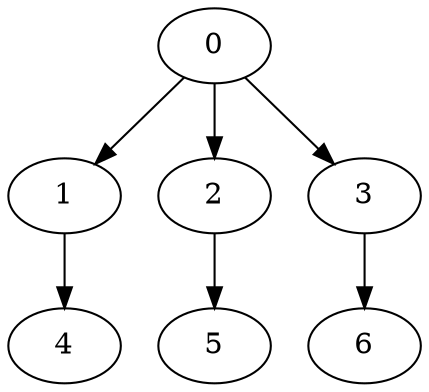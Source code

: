 digraph G{
0;
1;
2;
3;
4;
5;
6;
0->1 weight=1;
0->2;
0->3;
1->4 weight=100000;
2->5 weight=100000;
3->6 weight=100000;
}
